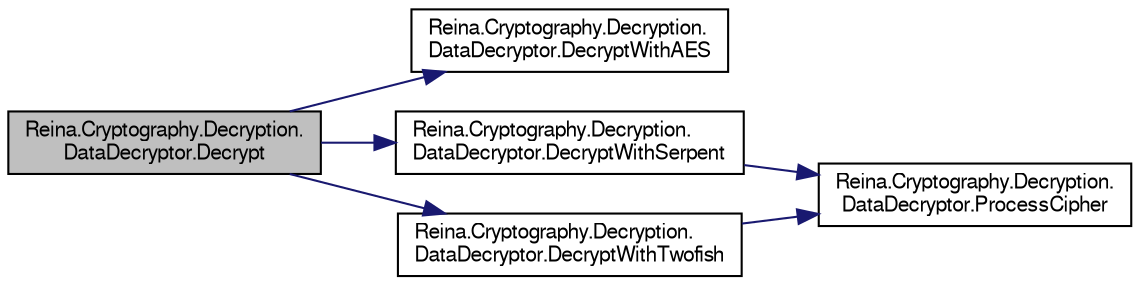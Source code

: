 digraph "Reina.Cryptography.Decryption.DataDecryptor.Decrypt"
{
 // LATEX_PDF_SIZE
  edge [fontname="FreeSans",fontsize="10",labelfontname="FreeSans",labelfontsize="10"];
  node [fontname="FreeSans",fontsize="10",shape=record];
  rankdir="LR";
  Node1 [label="Reina.Cryptography.Decryption.\lDataDecryptor.Decrypt",height=0.2,width=0.4,color="black", fillcolor="grey75", style="filled", fontcolor="black",tooltip="Decrypts the specified encrypted data using a layered approach with AES, Serpent, and Twofish algorit..."];
  Node1 -> Node2 [color="midnightblue",fontsize="10",style="solid",fontname="FreeSans"];
  Node2 [label="Reina.Cryptography.Decryption.\lDataDecryptor.DecryptWithAES",height=0.2,width=0.4,color="black", fillcolor="white", style="filled",URL="$class_reina_1_1_cryptography_1_1_decryption_1_1_data_decryptor.html#a3fbd7e89e1e390b9f14347f24c0fc5fa",tooltip="Decrypts the data using the AES algorithm in CBC mode with PKCS7 padding."];
  Node1 -> Node3 [color="midnightblue",fontsize="10",style="solid",fontname="FreeSans"];
  Node3 [label="Reina.Cryptography.Decryption.\lDataDecryptor.DecryptWithSerpent",height=0.2,width=0.4,color="black", fillcolor="white", style="filled",URL="$class_reina_1_1_cryptography_1_1_decryption_1_1_data_decryptor.html#acffee20e2ba8d77266ce8f10455bd5f8",tooltip="Decrypts the data using the Serpent algorithm in CBC mode with PKCS7 padding."];
  Node3 -> Node4 [color="midnightblue",fontsize="10",style="solid",fontname="FreeSans"];
  Node4 [label="Reina.Cryptography.Decryption.\lDataDecryptor.ProcessCipher",height=0.2,width=0.4,color="black", fillcolor="white", style="filled",URL="$class_reina_1_1_cryptography_1_1_decryption_1_1_data_decryptor.html#a7f059ba94892fac39942837709d811a9",tooltip="Processes the cipher operation (decryption) on the given input data."];
  Node1 -> Node5 [color="midnightblue",fontsize="10",style="solid",fontname="FreeSans"];
  Node5 [label="Reina.Cryptography.Decryption.\lDataDecryptor.DecryptWithTwofish",height=0.2,width=0.4,color="black", fillcolor="white", style="filled",URL="$class_reina_1_1_cryptography_1_1_decryption_1_1_data_decryptor.html#a985f2bb1e8402bc3dc0679cf1a7c5e0f",tooltip="Decrypts the data using the Twofish algorithm in CBC mode with PKCS7 padding."];
  Node5 -> Node4 [color="midnightblue",fontsize="10",style="solid",fontname="FreeSans"];
}
